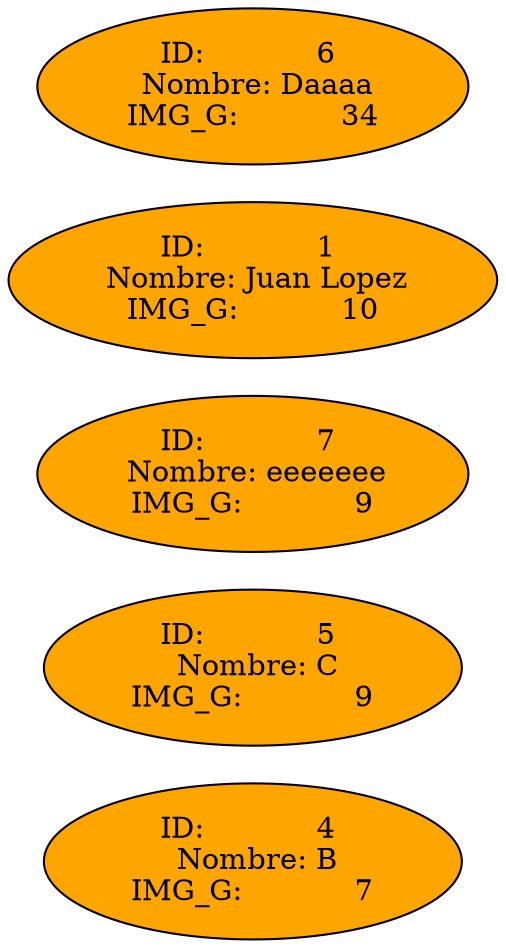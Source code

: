  digraph G {
   node [shape=ellipse];
   rankdir=LR
   graph [ bgcolor=white];
 "nodo    0"[label="ID:            4 \n Nombre: B\n IMG_G:            7 ", fillcolor=orange, style=filled];
 "nodo    1"[label="ID:            5 \n Nombre: C\n IMG_G:            9 ", fillcolor=orange, style=filled];
 "nodo    2"[label="ID:            7 \n Nombre: eeeeeee\n IMG_G:            9 ", fillcolor=orange, style=filled];
 "nodo    3"[label="ID:            1 \n Nombre: Juan Lopez\n IMG_G:           10 ", fillcolor=orange, style=filled];
 "nodo    4"[label="ID:            6 \n Nombre: Daaaa\n IMG_G:           34 ", fillcolor=orange, style=filled];
 
 rankdir = LR
 }
